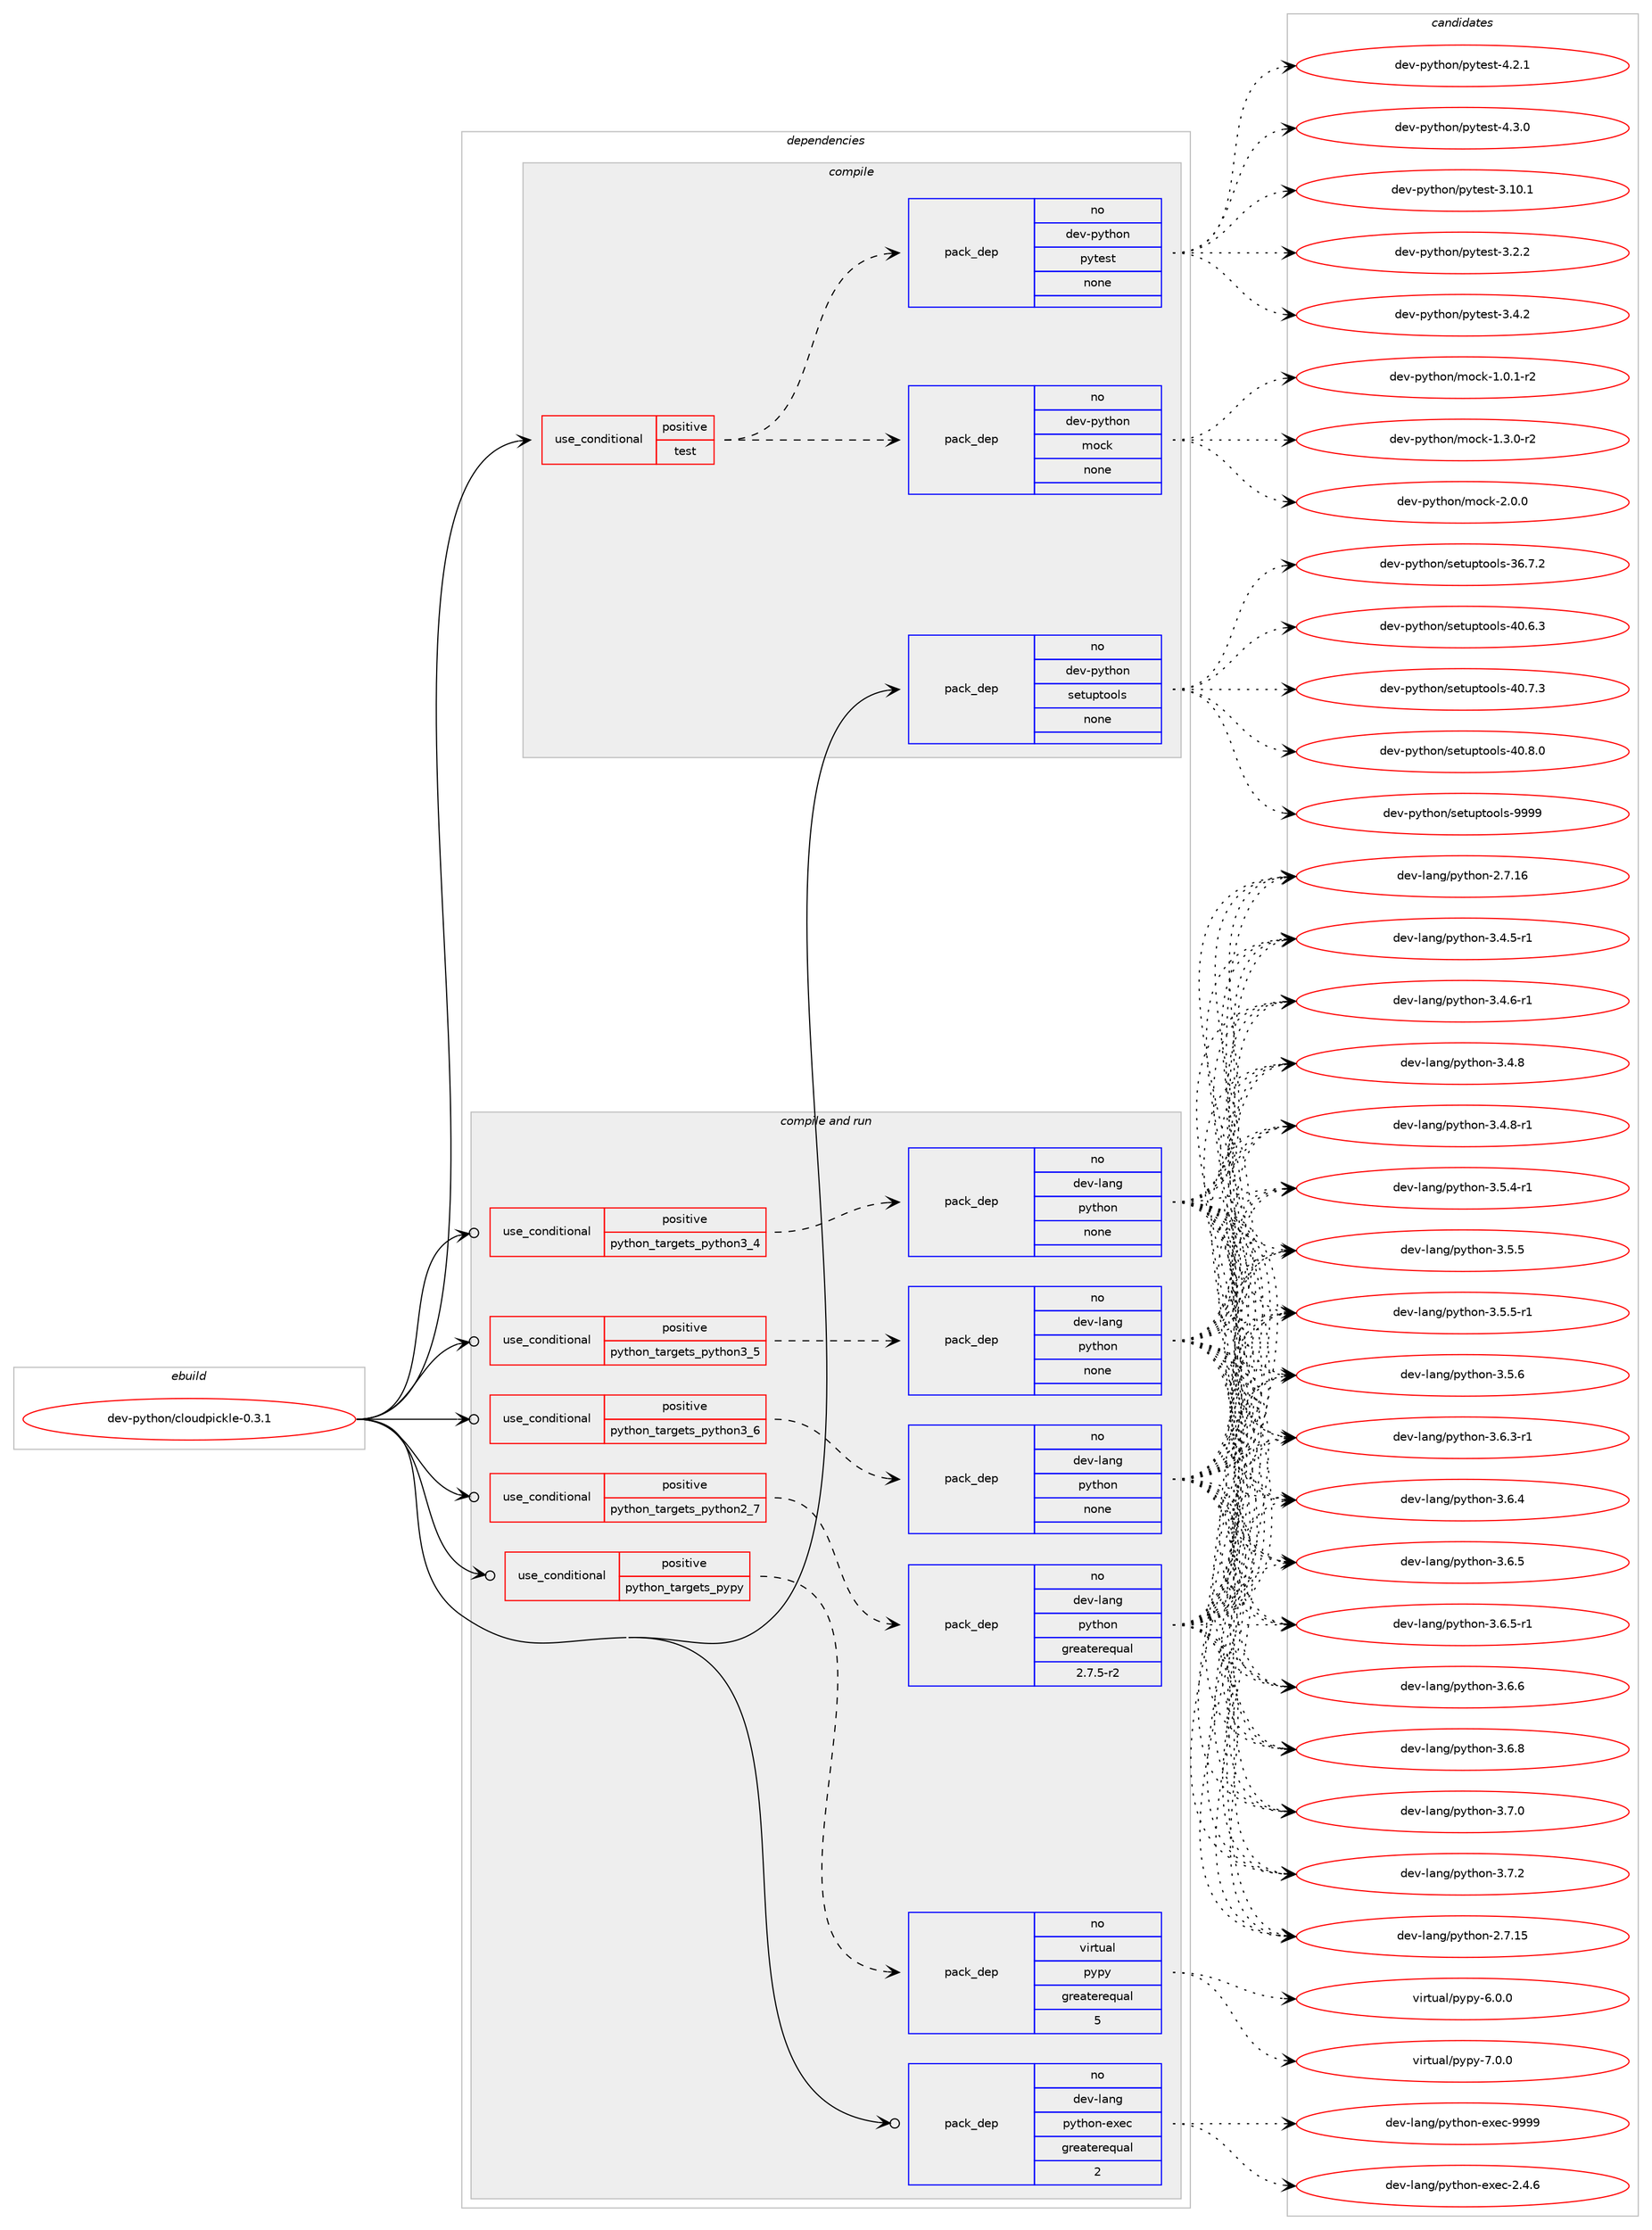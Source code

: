 digraph prolog {

# *************
# Graph options
# *************

newrank=true;
concentrate=true;
compound=true;
graph [rankdir=LR,fontname=Helvetica,fontsize=10,ranksep=1.5];#, ranksep=2.5, nodesep=0.2];
edge  [arrowhead=vee];
node  [fontname=Helvetica,fontsize=10];

# **********
# The ebuild
# **********

subgraph cluster_leftcol {
color=gray;
rank=same;
label=<<i>ebuild</i>>;
id [label="dev-python/cloudpickle-0.3.1", color=red, width=4, href="../dev-python/cloudpickle-0.3.1.svg"];
}

# ****************
# The dependencies
# ****************

subgraph cluster_midcol {
color=gray;
label=<<i>dependencies</i>>;
subgraph cluster_compile {
fillcolor="#eeeeee";
style=filled;
label=<<i>compile</i>>;
subgraph cond372505 {
dependency1403740 [label=<<TABLE BORDER="0" CELLBORDER="1" CELLSPACING="0" CELLPADDING="4"><TR><TD ROWSPAN="3" CELLPADDING="10">use_conditional</TD></TR><TR><TD>positive</TD></TR><TR><TD>test</TD></TR></TABLE>>, shape=none, color=red];
subgraph pack1008000 {
dependency1403741 [label=<<TABLE BORDER="0" CELLBORDER="1" CELLSPACING="0" CELLPADDING="4" WIDTH="220"><TR><TD ROWSPAN="6" CELLPADDING="30">pack_dep</TD></TR><TR><TD WIDTH="110">no</TD></TR><TR><TD>dev-python</TD></TR><TR><TD>mock</TD></TR><TR><TD>none</TD></TR><TR><TD></TD></TR></TABLE>>, shape=none, color=blue];
}
dependency1403740:e -> dependency1403741:w [weight=20,style="dashed",arrowhead="vee"];
subgraph pack1008001 {
dependency1403742 [label=<<TABLE BORDER="0" CELLBORDER="1" CELLSPACING="0" CELLPADDING="4" WIDTH="220"><TR><TD ROWSPAN="6" CELLPADDING="30">pack_dep</TD></TR><TR><TD WIDTH="110">no</TD></TR><TR><TD>dev-python</TD></TR><TR><TD>pytest</TD></TR><TR><TD>none</TD></TR><TR><TD></TD></TR></TABLE>>, shape=none, color=blue];
}
dependency1403740:e -> dependency1403742:w [weight=20,style="dashed",arrowhead="vee"];
}
id:e -> dependency1403740:w [weight=20,style="solid",arrowhead="vee"];
subgraph pack1008002 {
dependency1403743 [label=<<TABLE BORDER="0" CELLBORDER="1" CELLSPACING="0" CELLPADDING="4" WIDTH="220"><TR><TD ROWSPAN="6" CELLPADDING="30">pack_dep</TD></TR><TR><TD WIDTH="110">no</TD></TR><TR><TD>dev-python</TD></TR><TR><TD>setuptools</TD></TR><TR><TD>none</TD></TR><TR><TD></TD></TR></TABLE>>, shape=none, color=blue];
}
id:e -> dependency1403743:w [weight=20,style="solid",arrowhead="vee"];
}
subgraph cluster_compileandrun {
fillcolor="#eeeeee";
style=filled;
label=<<i>compile and run</i>>;
subgraph cond372506 {
dependency1403744 [label=<<TABLE BORDER="0" CELLBORDER="1" CELLSPACING="0" CELLPADDING="4"><TR><TD ROWSPAN="3" CELLPADDING="10">use_conditional</TD></TR><TR><TD>positive</TD></TR><TR><TD>python_targets_pypy</TD></TR></TABLE>>, shape=none, color=red];
subgraph pack1008003 {
dependency1403745 [label=<<TABLE BORDER="0" CELLBORDER="1" CELLSPACING="0" CELLPADDING="4" WIDTH="220"><TR><TD ROWSPAN="6" CELLPADDING="30">pack_dep</TD></TR><TR><TD WIDTH="110">no</TD></TR><TR><TD>virtual</TD></TR><TR><TD>pypy</TD></TR><TR><TD>greaterequal</TD></TR><TR><TD>5</TD></TR></TABLE>>, shape=none, color=blue];
}
dependency1403744:e -> dependency1403745:w [weight=20,style="dashed",arrowhead="vee"];
}
id:e -> dependency1403744:w [weight=20,style="solid",arrowhead="odotvee"];
subgraph cond372507 {
dependency1403746 [label=<<TABLE BORDER="0" CELLBORDER="1" CELLSPACING="0" CELLPADDING="4"><TR><TD ROWSPAN="3" CELLPADDING="10">use_conditional</TD></TR><TR><TD>positive</TD></TR><TR><TD>python_targets_python2_7</TD></TR></TABLE>>, shape=none, color=red];
subgraph pack1008004 {
dependency1403747 [label=<<TABLE BORDER="0" CELLBORDER="1" CELLSPACING="0" CELLPADDING="4" WIDTH="220"><TR><TD ROWSPAN="6" CELLPADDING="30">pack_dep</TD></TR><TR><TD WIDTH="110">no</TD></TR><TR><TD>dev-lang</TD></TR><TR><TD>python</TD></TR><TR><TD>greaterequal</TD></TR><TR><TD>2.7.5-r2</TD></TR></TABLE>>, shape=none, color=blue];
}
dependency1403746:e -> dependency1403747:w [weight=20,style="dashed",arrowhead="vee"];
}
id:e -> dependency1403746:w [weight=20,style="solid",arrowhead="odotvee"];
subgraph cond372508 {
dependency1403748 [label=<<TABLE BORDER="0" CELLBORDER="1" CELLSPACING="0" CELLPADDING="4"><TR><TD ROWSPAN="3" CELLPADDING="10">use_conditional</TD></TR><TR><TD>positive</TD></TR><TR><TD>python_targets_python3_4</TD></TR></TABLE>>, shape=none, color=red];
subgraph pack1008005 {
dependency1403749 [label=<<TABLE BORDER="0" CELLBORDER="1" CELLSPACING="0" CELLPADDING="4" WIDTH="220"><TR><TD ROWSPAN="6" CELLPADDING="30">pack_dep</TD></TR><TR><TD WIDTH="110">no</TD></TR><TR><TD>dev-lang</TD></TR><TR><TD>python</TD></TR><TR><TD>none</TD></TR><TR><TD></TD></TR></TABLE>>, shape=none, color=blue];
}
dependency1403748:e -> dependency1403749:w [weight=20,style="dashed",arrowhead="vee"];
}
id:e -> dependency1403748:w [weight=20,style="solid",arrowhead="odotvee"];
subgraph cond372509 {
dependency1403750 [label=<<TABLE BORDER="0" CELLBORDER="1" CELLSPACING="0" CELLPADDING="4"><TR><TD ROWSPAN="3" CELLPADDING="10">use_conditional</TD></TR><TR><TD>positive</TD></TR><TR><TD>python_targets_python3_5</TD></TR></TABLE>>, shape=none, color=red];
subgraph pack1008006 {
dependency1403751 [label=<<TABLE BORDER="0" CELLBORDER="1" CELLSPACING="0" CELLPADDING="4" WIDTH="220"><TR><TD ROWSPAN="6" CELLPADDING="30">pack_dep</TD></TR><TR><TD WIDTH="110">no</TD></TR><TR><TD>dev-lang</TD></TR><TR><TD>python</TD></TR><TR><TD>none</TD></TR><TR><TD></TD></TR></TABLE>>, shape=none, color=blue];
}
dependency1403750:e -> dependency1403751:w [weight=20,style="dashed",arrowhead="vee"];
}
id:e -> dependency1403750:w [weight=20,style="solid",arrowhead="odotvee"];
subgraph cond372510 {
dependency1403752 [label=<<TABLE BORDER="0" CELLBORDER="1" CELLSPACING="0" CELLPADDING="4"><TR><TD ROWSPAN="3" CELLPADDING="10">use_conditional</TD></TR><TR><TD>positive</TD></TR><TR><TD>python_targets_python3_6</TD></TR></TABLE>>, shape=none, color=red];
subgraph pack1008007 {
dependency1403753 [label=<<TABLE BORDER="0" CELLBORDER="1" CELLSPACING="0" CELLPADDING="4" WIDTH="220"><TR><TD ROWSPAN="6" CELLPADDING="30">pack_dep</TD></TR><TR><TD WIDTH="110">no</TD></TR><TR><TD>dev-lang</TD></TR><TR><TD>python</TD></TR><TR><TD>none</TD></TR><TR><TD></TD></TR></TABLE>>, shape=none, color=blue];
}
dependency1403752:e -> dependency1403753:w [weight=20,style="dashed",arrowhead="vee"];
}
id:e -> dependency1403752:w [weight=20,style="solid",arrowhead="odotvee"];
subgraph pack1008008 {
dependency1403754 [label=<<TABLE BORDER="0" CELLBORDER="1" CELLSPACING="0" CELLPADDING="4" WIDTH="220"><TR><TD ROWSPAN="6" CELLPADDING="30">pack_dep</TD></TR><TR><TD WIDTH="110">no</TD></TR><TR><TD>dev-lang</TD></TR><TR><TD>python-exec</TD></TR><TR><TD>greaterequal</TD></TR><TR><TD>2</TD></TR></TABLE>>, shape=none, color=blue];
}
id:e -> dependency1403754:w [weight=20,style="solid",arrowhead="odotvee"];
}
subgraph cluster_run {
fillcolor="#eeeeee";
style=filled;
label=<<i>run</i>>;
}
}

# **************
# The candidates
# **************

subgraph cluster_choices {
rank=same;
color=gray;
label=<<i>candidates</i>>;

subgraph choice1008000 {
color=black;
nodesep=1;
choice1001011184511212111610411111047109111991074549464846494511450 [label="dev-python/mock-1.0.1-r2", color=red, width=4,href="../dev-python/mock-1.0.1-r2.svg"];
choice1001011184511212111610411111047109111991074549465146484511450 [label="dev-python/mock-1.3.0-r2", color=red, width=4,href="../dev-python/mock-1.3.0-r2.svg"];
choice100101118451121211161041111104710911199107455046484648 [label="dev-python/mock-2.0.0", color=red, width=4,href="../dev-python/mock-2.0.0.svg"];
dependency1403741:e -> choice1001011184511212111610411111047109111991074549464846494511450:w [style=dotted,weight="100"];
dependency1403741:e -> choice1001011184511212111610411111047109111991074549465146484511450:w [style=dotted,weight="100"];
dependency1403741:e -> choice100101118451121211161041111104710911199107455046484648:w [style=dotted,weight="100"];
}
subgraph choice1008001 {
color=black;
nodesep=1;
choice100101118451121211161041111104711212111610111511645514649484649 [label="dev-python/pytest-3.10.1", color=red, width=4,href="../dev-python/pytest-3.10.1.svg"];
choice1001011184511212111610411111047112121116101115116455146504650 [label="dev-python/pytest-3.2.2", color=red, width=4,href="../dev-python/pytest-3.2.2.svg"];
choice1001011184511212111610411111047112121116101115116455146524650 [label="dev-python/pytest-3.4.2", color=red, width=4,href="../dev-python/pytest-3.4.2.svg"];
choice1001011184511212111610411111047112121116101115116455246504649 [label="dev-python/pytest-4.2.1", color=red, width=4,href="../dev-python/pytest-4.2.1.svg"];
choice1001011184511212111610411111047112121116101115116455246514648 [label="dev-python/pytest-4.3.0", color=red, width=4,href="../dev-python/pytest-4.3.0.svg"];
dependency1403742:e -> choice100101118451121211161041111104711212111610111511645514649484649:w [style=dotted,weight="100"];
dependency1403742:e -> choice1001011184511212111610411111047112121116101115116455146504650:w [style=dotted,weight="100"];
dependency1403742:e -> choice1001011184511212111610411111047112121116101115116455146524650:w [style=dotted,weight="100"];
dependency1403742:e -> choice1001011184511212111610411111047112121116101115116455246504649:w [style=dotted,weight="100"];
dependency1403742:e -> choice1001011184511212111610411111047112121116101115116455246514648:w [style=dotted,weight="100"];
}
subgraph choice1008002 {
color=black;
nodesep=1;
choice100101118451121211161041111104711510111611711211611111110811545515446554650 [label="dev-python/setuptools-36.7.2", color=red, width=4,href="../dev-python/setuptools-36.7.2.svg"];
choice100101118451121211161041111104711510111611711211611111110811545524846544651 [label="dev-python/setuptools-40.6.3", color=red, width=4,href="../dev-python/setuptools-40.6.3.svg"];
choice100101118451121211161041111104711510111611711211611111110811545524846554651 [label="dev-python/setuptools-40.7.3", color=red, width=4,href="../dev-python/setuptools-40.7.3.svg"];
choice100101118451121211161041111104711510111611711211611111110811545524846564648 [label="dev-python/setuptools-40.8.0", color=red, width=4,href="../dev-python/setuptools-40.8.0.svg"];
choice10010111845112121116104111110471151011161171121161111111081154557575757 [label="dev-python/setuptools-9999", color=red, width=4,href="../dev-python/setuptools-9999.svg"];
dependency1403743:e -> choice100101118451121211161041111104711510111611711211611111110811545515446554650:w [style=dotted,weight="100"];
dependency1403743:e -> choice100101118451121211161041111104711510111611711211611111110811545524846544651:w [style=dotted,weight="100"];
dependency1403743:e -> choice100101118451121211161041111104711510111611711211611111110811545524846554651:w [style=dotted,weight="100"];
dependency1403743:e -> choice100101118451121211161041111104711510111611711211611111110811545524846564648:w [style=dotted,weight="100"];
dependency1403743:e -> choice10010111845112121116104111110471151011161171121161111111081154557575757:w [style=dotted,weight="100"];
}
subgraph choice1008003 {
color=black;
nodesep=1;
choice1181051141161179710847112121112121455446484648 [label="virtual/pypy-6.0.0", color=red, width=4,href="../virtual/pypy-6.0.0.svg"];
choice1181051141161179710847112121112121455546484648 [label="virtual/pypy-7.0.0", color=red, width=4,href="../virtual/pypy-7.0.0.svg"];
dependency1403745:e -> choice1181051141161179710847112121112121455446484648:w [style=dotted,weight="100"];
dependency1403745:e -> choice1181051141161179710847112121112121455546484648:w [style=dotted,weight="100"];
}
subgraph choice1008004 {
color=black;
nodesep=1;
choice10010111845108971101034711212111610411111045504655464953 [label="dev-lang/python-2.7.15", color=red, width=4,href="../dev-lang/python-2.7.15.svg"];
choice10010111845108971101034711212111610411111045504655464954 [label="dev-lang/python-2.7.16", color=red, width=4,href="../dev-lang/python-2.7.16.svg"];
choice1001011184510897110103471121211161041111104551465246534511449 [label="dev-lang/python-3.4.5-r1", color=red, width=4,href="../dev-lang/python-3.4.5-r1.svg"];
choice1001011184510897110103471121211161041111104551465246544511449 [label="dev-lang/python-3.4.6-r1", color=red, width=4,href="../dev-lang/python-3.4.6-r1.svg"];
choice100101118451089711010347112121116104111110455146524656 [label="dev-lang/python-3.4.8", color=red, width=4,href="../dev-lang/python-3.4.8.svg"];
choice1001011184510897110103471121211161041111104551465246564511449 [label="dev-lang/python-3.4.8-r1", color=red, width=4,href="../dev-lang/python-3.4.8-r1.svg"];
choice1001011184510897110103471121211161041111104551465346524511449 [label="dev-lang/python-3.5.4-r1", color=red, width=4,href="../dev-lang/python-3.5.4-r1.svg"];
choice100101118451089711010347112121116104111110455146534653 [label="dev-lang/python-3.5.5", color=red, width=4,href="../dev-lang/python-3.5.5.svg"];
choice1001011184510897110103471121211161041111104551465346534511449 [label="dev-lang/python-3.5.5-r1", color=red, width=4,href="../dev-lang/python-3.5.5-r1.svg"];
choice100101118451089711010347112121116104111110455146534654 [label="dev-lang/python-3.5.6", color=red, width=4,href="../dev-lang/python-3.5.6.svg"];
choice1001011184510897110103471121211161041111104551465446514511449 [label="dev-lang/python-3.6.3-r1", color=red, width=4,href="../dev-lang/python-3.6.3-r1.svg"];
choice100101118451089711010347112121116104111110455146544652 [label="dev-lang/python-3.6.4", color=red, width=4,href="../dev-lang/python-3.6.4.svg"];
choice100101118451089711010347112121116104111110455146544653 [label="dev-lang/python-3.6.5", color=red, width=4,href="../dev-lang/python-3.6.5.svg"];
choice1001011184510897110103471121211161041111104551465446534511449 [label="dev-lang/python-3.6.5-r1", color=red, width=4,href="../dev-lang/python-3.6.5-r1.svg"];
choice100101118451089711010347112121116104111110455146544654 [label="dev-lang/python-3.6.6", color=red, width=4,href="../dev-lang/python-3.6.6.svg"];
choice100101118451089711010347112121116104111110455146544656 [label="dev-lang/python-3.6.8", color=red, width=4,href="../dev-lang/python-3.6.8.svg"];
choice100101118451089711010347112121116104111110455146554648 [label="dev-lang/python-3.7.0", color=red, width=4,href="../dev-lang/python-3.7.0.svg"];
choice100101118451089711010347112121116104111110455146554650 [label="dev-lang/python-3.7.2", color=red, width=4,href="../dev-lang/python-3.7.2.svg"];
dependency1403747:e -> choice10010111845108971101034711212111610411111045504655464953:w [style=dotted,weight="100"];
dependency1403747:e -> choice10010111845108971101034711212111610411111045504655464954:w [style=dotted,weight="100"];
dependency1403747:e -> choice1001011184510897110103471121211161041111104551465246534511449:w [style=dotted,weight="100"];
dependency1403747:e -> choice1001011184510897110103471121211161041111104551465246544511449:w [style=dotted,weight="100"];
dependency1403747:e -> choice100101118451089711010347112121116104111110455146524656:w [style=dotted,weight="100"];
dependency1403747:e -> choice1001011184510897110103471121211161041111104551465246564511449:w [style=dotted,weight="100"];
dependency1403747:e -> choice1001011184510897110103471121211161041111104551465346524511449:w [style=dotted,weight="100"];
dependency1403747:e -> choice100101118451089711010347112121116104111110455146534653:w [style=dotted,weight="100"];
dependency1403747:e -> choice1001011184510897110103471121211161041111104551465346534511449:w [style=dotted,weight="100"];
dependency1403747:e -> choice100101118451089711010347112121116104111110455146534654:w [style=dotted,weight="100"];
dependency1403747:e -> choice1001011184510897110103471121211161041111104551465446514511449:w [style=dotted,weight="100"];
dependency1403747:e -> choice100101118451089711010347112121116104111110455146544652:w [style=dotted,weight="100"];
dependency1403747:e -> choice100101118451089711010347112121116104111110455146544653:w [style=dotted,weight="100"];
dependency1403747:e -> choice1001011184510897110103471121211161041111104551465446534511449:w [style=dotted,weight="100"];
dependency1403747:e -> choice100101118451089711010347112121116104111110455146544654:w [style=dotted,weight="100"];
dependency1403747:e -> choice100101118451089711010347112121116104111110455146544656:w [style=dotted,weight="100"];
dependency1403747:e -> choice100101118451089711010347112121116104111110455146554648:w [style=dotted,weight="100"];
dependency1403747:e -> choice100101118451089711010347112121116104111110455146554650:w [style=dotted,weight="100"];
}
subgraph choice1008005 {
color=black;
nodesep=1;
choice10010111845108971101034711212111610411111045504655464953 [label="dev-lang/python-2.7.15", color=red, width=4,href="../dev-lang/python-2.7.15.svg"];
choice10010111845108971101034711212111610411111045504655464954 [label="dev-lang/python-2.7.16", color=red, width=4,href="../dev-lang/python-2.7.16.svg"];
choice1001011184510897110103471121211161041111104551465246534511449 [label="dev-lang/python-3.4.5-r1", color=red, width=4,href="../dev-lang/python-3.4.5-r1.svg"];
choice1001011184510897110103471121211161041111104551465246544511449 [label="dev-lang/python-3.4.6-r1", color=red, width=4,href="../dev-lang/python-3.4.6-r1.svg"];
choice100101118451089711010347112121116104111110455146524656 [label="dev-lang/python-3.4.8", color=red, width=4,href="../dev-lang/python-3.4.8.svg"];
choice1001011184510897110103471121211161041111104551465246564511449 [label="dev-lang/python-3.4.8-r1", color=red, width=4,href="../dev-lang/python-3.4.8-r1.svg"];
choice1001011184510897110103471121211161041111104551465346524511449 [label="dev-lang/python-3.5.4-r1", color=red, width=4,href="../dev-lang/python-3.5.4-r1.svg"];
choice100101118451089711010347112121116104111110455146534653 [label="dev-lang/python-3.5.5", color=red, width=4,href="../dev-lang/python-3.5.5.svg"];
choice1001011184510897110103471121211161041111104551465346534511449 [label="dev-lang/python-3.5.5-r1", color=red, width=4,href="../dev-lang/python-3.5.5-r1.svg"];
choice100101118451089711010347112121116104111110455146534654 [label="dev-lang/python-3.5.6", color=red, width=4,href="../dev-lang/python-3.5.6.svg"];
choice1001011184510897110103471121211161041111104551465446514511449 [label="dev-lang/python-3.6.3-r1", color=red, width=4,href="../dev-lang/python-3.6.3-r1.svg"];
choice100101118451089711010347112121116104111110455146544652 [label="dev-lang/python-3.6.4", color=red, width=4,href="../dev-lang/python-3.6.4.svg"];
choice100101118451089711010347112121116104111110455146544653 [label="dev-lang/python-3.6.5", color=red, width=4,href="../dev-lang/python-3.6.5.svg"];
choice1001011184510897110103471121211161041111104551465446534511449 [label="dev-lang/python-3.6.5-r1", color=red, width=4,href="../dev-lang/python-3.6.5-r1.svg"];
choice100101118451089711010347112121116104111110455146544654 [label="dev-lang/python-3.6.6", color=red, width=4,href="../dev-lang/python-3.6.6.svg"];
choice100101118451089711010347112121116104111110455146544656 [label="dev-lang/python-3.6.8", color=red, width=4,href="../dev-lang/python-3.6.8.svg"];
choice100101118451089711010347112121116104111110455146554648 [label="dev-lang/python-3.7.0", color=red, width=4,href="../dev-lang/python-3.7.0.svg"];
choice100101118451089711010347112121116104111110455146554650 [label="dev-lang/python-3.7.2", color=red, width=4,href="../dev-lang/python-3.7.2.svg"];
dependency1403749:e -> choice10010111845108971101034711212111610411111045504655464953:w [style=dotted,weight="100"];
dependency1403749:e -> choice10010111845108971101034711212111610411111045504655464954:w [style=dotted,weight="100"];
dependency1403749:e -> choice1001011184510897110103471121211161041111104551465246534511449:w [style=dotted,weight="100"];
dependency1403749:e -> choice1001011184510897110103471121211161041111104551465246544511449:w [style=dotted,weight="100"];
dependency1403749:e -> choice100101118451089711010347112121116104111110455146524656:w [style=dotted,weight="100"];
dependency1403749:e -> choice1001011184510897110103471121211161041111104551465246564511449:w [style=dotted,weight="100"];
dependency1403749:e -> choice1001011184510897110103471121211161041111104551465346524511449:w [style=dotted,weight="100"];
dependency1403749:e -> choice100101118451089711010347112121116104111110455146534653:w [style=dotted,weight="100"];
dependency1403749:e -> choice1001011184510897110103471121211161041111104551465346534511449:w [style=dotted,weight="100"];
dependency1403749:e -> choice100101118451089711010347112121116104111110455146534654:w [style=dotted,weight="100"];
dependency1403749:e -> choice1001011184510897110103471121211161041111104551465446514511449:w [style=dotted,weight="100"];
dependency1403749:e -> choice100101118451089711010347112121116104111110455146544652:w [style=dotted,weight="100"];
dependency1403749:e -> choice100101118451089711010347112121116104111110455146544653:w [style=dotted,weight="100"];
dependency1403749:e -> choice1001011184510897110103471121211161041111104551465446534511449:w [style=dotted,weight="100"];
dependency1403749:e -> choice100101118451089711010347112121116104111110455146544654:w [style=dotted,weight="100"];
dependency1403749:e -> choice100101118451089711010347112121116104111110455146544656:w [style=dotted,weight="100"];
dependency1403749:e -> choice100101118451089711010347112121116104111110455146554648:w [style=dotted,weight="100"];
dependency1403749:e -> choice100101118451089711010347112121116104111110455146554650:w [style=dotted,weight="100"];
}
subgraph choice1008006 {
color=black;
nodesep=1;
choice10010111845108971101034711212111610411111045504655464953 [label="dev-lang/python-2.7.15", color=red, width=4,href="../dev-lang/python-2.7.15.svg"];
choice10010111845108971101034711212111610411111045504655464954 [label="dev-lang/python-2.7.16", color=red, width=4,href="../dev-lang/python-2.7.16.svg"];
choice1001011184510897110103471121211161041111104551465246534511449 [label="dev-lang/python-3.4.5-r1", color=red, width=4,href="../dev-lang/python-3.4.5-r1.svg"];
choice1001011184510897110103471121211161041111104551465246544511449 [label="dev-lang/python-3.4.6-r1", color=red, width=4,href="../dev-lang/python-3.4.6-r1.svg"];
choice100101118451089711010347112121116104111110455146524656 [label="dev-lang/python-3.4.8", color=red, width=4,href="../dev-lang/python-3.4.8.svg"];
choice1001011184510897110103471121211161041111104551465246564511449 [label="dev-lang/python-3.4.8-r1", color=red, width=4,href="../dev-lang/python-3.4.8-r1.svg"];
choice1001011184510897110103471121211161041111104551465346524511449 [label="dev-lang/python-3.5.4-r1", color=red, width=4,href="../dev-lang/python-3.5.4-r1.svg"];
choice100101118451089711010347112121116104111110455146534653 [label="dev-lang/python-3.5.5", color=red, width=4,href="../dev-lang/python-3.5.5.svg"];
choice1001011184510897110103471121211161041111104551465346534511449 [label="dev-lang/python-3.5.5-r1", color=red, width=4,href="../dev-lang/python-3.5.5-r1.svg"];
choice100101118451089711010347112121116104111110455146534654 [label="dev-lang/python-3.5.6", color=red, width=4,href="../dev-lang/python-3.5.6.svg"];
choice1001011184510897110103471121211161041111104551465446514511449 [label="dev-lang/python-3.6.3-r1", color=red, width=4,href="../dev-lang/python-3.6.3-r1.svg"];
choice100101118451089711010347112121116104111110455146544652 [label="dev-lang/python-3.6.4", color=red, width=4,href="../dev-lang/python-3.6.4.svg"];
choice100101118451089711010347112121116104111110455146544653 [label="dev-lang/python-3.6.5", color=red, width=4,href="../dev-lang/python-3.6.5.svg"];
choice1001011184510897110103471121211161041111104551465446534511449 [label="dev-lang/python-3.6.5-r1", color=red, width=4,href="../dev-lang/python-3.6.5-r1.svg"];
choice100101118451089711010347112121116104111110455146544654 [label="dev-lang/python-3.6.6", color=red, width=4,href="../dev-lang/python-3.6.6.svg"];
choice100101118451089711010347112121116104111110455146544656 [label="dev-lang/python-3.6.8", color=red, width=4,href="../dev-lang/python-3.6.8.svg"];
choice100101118451089711010347112121116104111110455146554648 [label="dev-lang/python-3.7.0", color=red, width=4,href="../dev-lang/python-3.7.0.svg"];
choice100101118451089711010347112121116104111110455146554650 [label="dev-lang/python-3.7.2", color=red, width=4,href="../dev-lang/python-3.7.2.svg"];
dependency1403751:e -> choice10010111845108971101034711212111610411111045504655464953:w [style=dotted,weight="100"];
dependency1403751:e -> choice10010111845108971101034711212111610411111045504655464954:w [style=dotted,weight="100"];
dependency1403751:e -> choice1001011184510897110103471121211161041111104551465246534511449:w [style=dotted,weight="100"];
dependency1403751:e -> choice1001011184510897110103471121211161041111104551465246544511449:w [style=dotted,weight="100"];
dependency1403751:e -> choice100101118451089711010347112121116104111110455146524656:w [style=dotted,weight="100"];
dependency1403751:e -> choice1001011184510897110103471121211161041111104551465246564511449:w [style=dotted,weight="100"];
dependency1403751:e -> choice1001011184510897110103471121211161041111104551465346524511449:w [style=dotted,weight="100"];
dependency1403751:e -> choice100101118451089711010347112121116104111110455146534653:w [style=dotted,weight="100"];
dependency1403751:e -> choice1001011184510897110103471121211161041111104551465346534511449:w [style=dotted,weight="100"];
dependency1403751:e -> choice100101118451089711010347112121116104111110455146534654:w [style=dotted,weight="100"];
dependency1403751:e -> choice1001011184510897110103471121211161041111104551465446514511449:w [style=dotted,weight="100"];
dependency1403751:e -> choice100101118451089711010347112121116104111110455146544652:w [style=dotted,weight="100"];
dependency1403751:e -> choice100101118451089711010347112121116104111110455146544653:w [style=dotted,weight="100"];
dependency1403751:e -> choice1001011184510897110103471121211161041111104551465446534511449:w [style=dotted,weight="100"];
dependency1403751:e -> choice100101118451089711010347112121116104111110455146544654:w [style=dotted,weight="100"];
dependency1403751:e -> choice100101118451089711010347112121116104111110455146544656:w [style=dotted,weight="100"];
dependency1403751:e -> choice100101118451089711010347112121116104111110455146554648:w [style=dotted,weight="100"];
dependency1403751:e -> choice100101118451089711010347112121116104111110455146554650:w [style=dotted,weight="100"];
}
subgraph choice1008007 {
color=black;
nodesep=1;
choice10010111845108971101034711212111610411111045504655464953 [label="dev-lang/python-2.7.15", color=red, width=4,href="../dev-lang/python-2.7.15.svg"];
choice10010111845108971101034711212111610411111045504655464954 [label="dev-lang/python-2.7.16", color=red, width=4,href="../dev-lang/python-2.7.16.svg"];
choice1001011184510897110103471121211161041111104551465246534511449 [label="dev-lang/python-3.4.5-r1", color=red, width=4,href="../dev-lang/python-3.4.5-r1.svg"];
choice1001011184510897110103471121211161041111104551465246544511449 [label="dev-lang/python-3.4.6-r1", color=red, width=4,href="../dev-lang/python-3.4.6-r1.svg"];
choice100101118451089711010347112121116104111110455146524656 [label="dev-lang/python-3.4.8", color=red, width=4,href="../dev-lang/python-3.4.8.svg"];
choice1001011184510897110103471121211161041111104551465246564511449 [label="dev-lang/python-3.4.8-r1", color=red, width=4,href="../dev-lang/python-3.4.8-r1.svg"];
choice1001011184510897110103471121211161041111104551465346524511449 [label="dev-lang/python-3.5.4-r1", color=red, width=4,href="../dev-lang/python-3.5.4-r1.svg"];
choice100101118451089711010347112121116104111110455146534653 [label="dev-lang/python-3.5.5", color=red, width=4,href="../dev-lang/python-3.5.5.svg"];
choice1001011184510897110103471121211161041111104551465346534511449 [label="dev-lang/python-3.5.5-r1", color=red, width=4,href="../dev-lang/python-3.5.5-r1.svg"];
choice100101118451089711010347112121116104111110455146534654 [label="dev-lang/python-3.5.6", color=red, width=4,href="../dev-lang/python-3.5.6.svg"];
choice1001011184510897110103471121211161041111104551465446514511449 [label="dev-lang/python-3.6.3-r1", color=red, width=4,href="../dev-lang/python-3.6.3-r1.svg"];
choice100101118451089711010347112121116104111110455146544652 [label="dev-lang/python-3.6.4", color=red, width=4,href="../dev-lang/python-3.6.4.svg"];
choice100101118451089711010347112121116104111110455146544653 [label="dev-lang/python-3.6.5", color=red, width=4,href="../dev-lang/python-3.6.5.svg"];
choice1001011184510897110103471121211161041111104551465446534511449 [label="dev-lang/python-3.6.5-r1", color=red, width=4,href="../dev-lang/python-3.6.5-r1.svg"];
choice100101118451089711010347112121116104111110455146544654 [label="dev-lang/python-3.6.6", color=red, width=4,href="../dev-lang/python-3.6.6.svg"];
choice100101118451089711010347112121116104111110455146544656 [label="dev-lang/python-3.6.8", color=red, width=4,href="../dev-lang/python-3.6.8.svg"];
choice100101118451089711010347112121116104111110455146554648 [label="dev-lang/python-3.7.0", color=red, width=4,href="../dev-lang/python-3.7.0.svg"];
choice100101118451089711010347112121116104111110455146554650 [label="dev-lang/python-3.7.2", color=red, width=4,href="../dev-lang/python-3.7.2.svg"];
dependency1403753:e -> choice10010111845108971101034711212111610411111045504655464953:w [style=dotted,weight="100"];
dependency1403753:e -> choice10010111845108971101034711212111610411111045504655464954:w [style=dotted,weight="100"];
dependency1403753:e -> choice1001011184510897110103471121211161041111104551465246534511449:w [style=dotted,weight="100"];
dependency1403753:e -> choice1001011184510897110103471121211161041111104551465246544511449:w [style=dotted,weight="100"];
dependency1403753:e -> choice100101118451089711010347112121116104111110455146524656:w [style=dotted,weight="100"];
dependency1403753:e -> choice1001011184510897110103471121211161041111104551465246564511449:w [style=dotted,weight="100"];
dependency1403753:e -> choice1001011184510897110103471121211161041111104551465346524511449:w [style=dotted,weight="100"];
dependency1403753:e -> choice100101118451089711010347112121116104111110455146534653:w [style=dotted,weight="100"];
dependency1403753:e -> choice1001011184510897110103471121211161041111104551465346534511449:w [style=dotted,weight="100"];
dependency1403753:e -> choice100101118451089711010347112121116104111110455146534654:w [style=dotted,weight="100"];
dependency1403753:e -> choice1001011184510897110103471121211161041111104551465446514511449:w [style=dotted,weight="100"];
dependency1403753:e -> choice100101118451089711010347112121116104111110455146544652:w [style=dotted,weight="100"];
dependency1403753:e -> choice100101118451089711010347112121116104111110455146544653:w [style=dotted,weight="100"];
dependency1403753:e -> choice1001011184510897110103471121211161041111104551465446534511449:w [style=dotted,weight="100"];
dependency1403753:e -> choice100101118451089711010347112121116104111110455146544654:w [style=dotted,weight="100"];
dependency1403753:e -> choice100101118451089711010347112121116104111110455146544656:w [style=dotted,weight="100"];
dependency1403753:e -> choice100101118451089711010347112121116104111110455146554648:w [style=dotted,weight="100"];
dependency1403753:e -> choice100101118451089711010347112121116104111110455146554650:w [style=dotted,weight="100"];
}
subgraph choice1008008 {
color=black;
nodesep=1;
choice1001011184510897110103471121211161041111104510112010199455046524654 [label="dev-lang/python-exec-2.4.6", color=red, width=4,href="../dev-lang/python-exec-2.4.6.svg"];
choice10010111845108971101034711212111610411111045101120101994557575757 [label="dev-lang/python-exec-9999", color=red, width=4,href="../dev-lang/python-exec-9999.svg"];
dependency1403754:e -> choice1001011184510897110103471121211161041111104510112010199455046524654:w [style=dotted,weight="100"];
dependency1403754:e -> choice10010111845108971101034711212111610411111045101120101994557575757:w [style=dotted,weight="100"];
}
}

}
